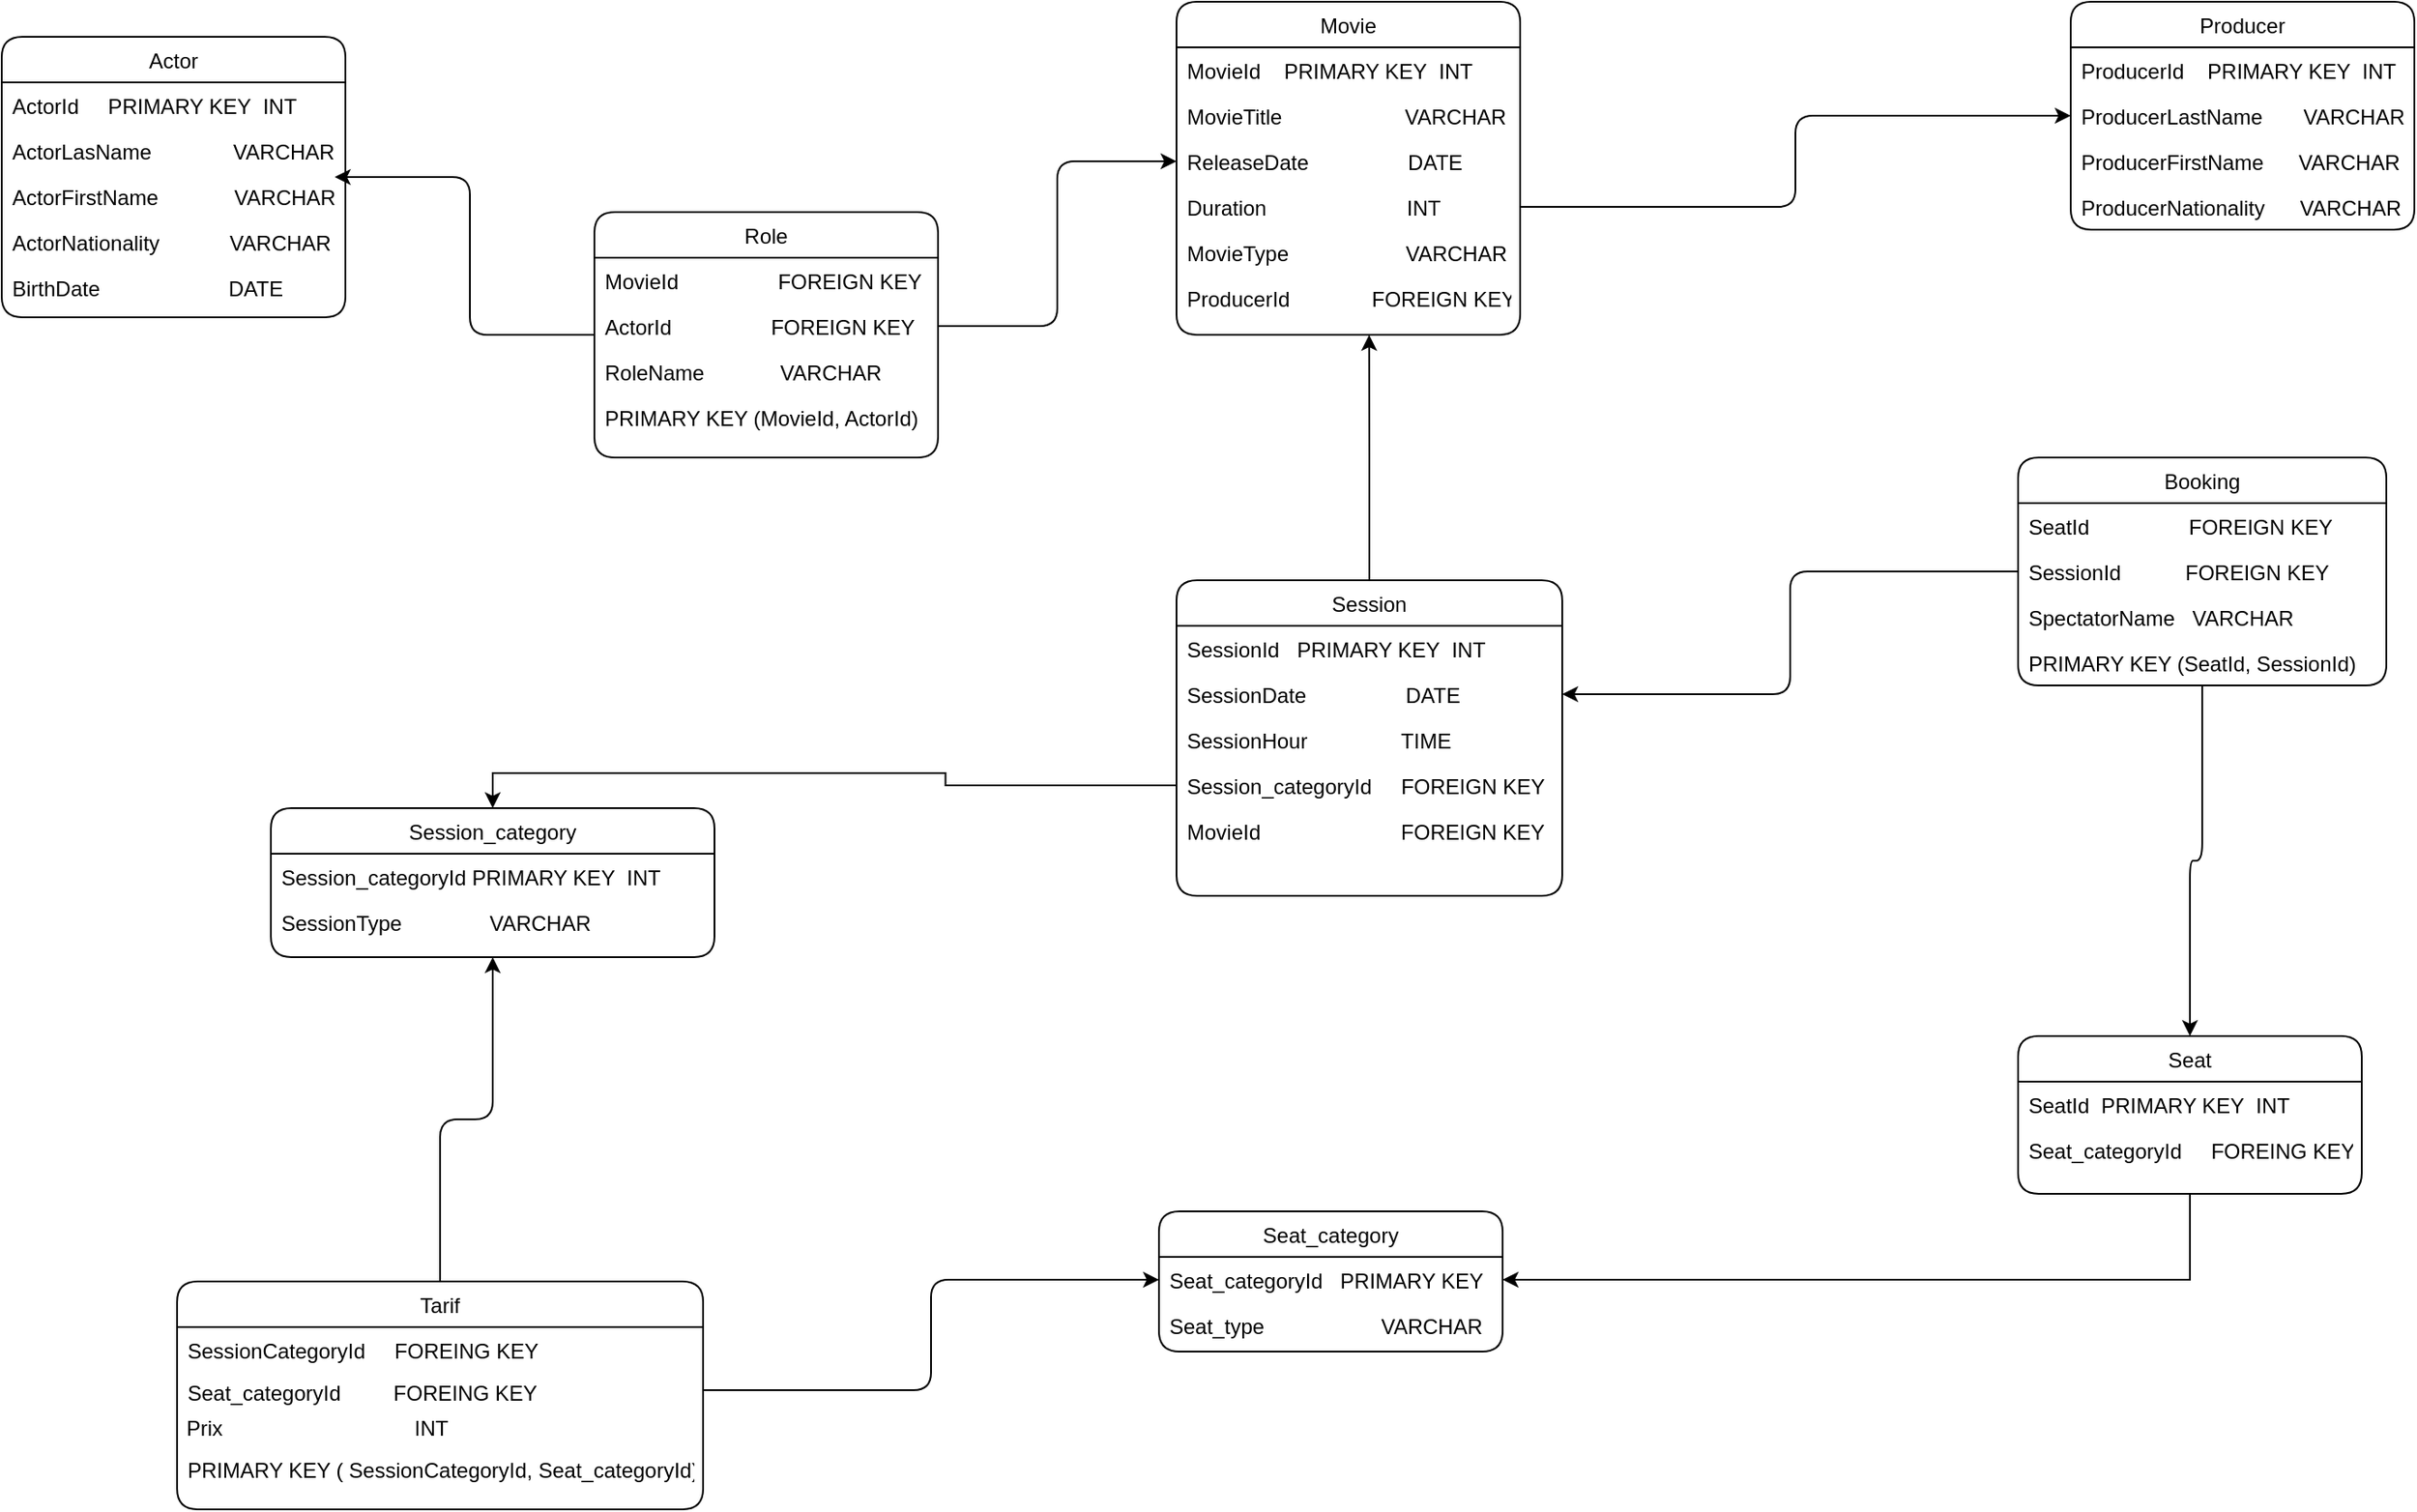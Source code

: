 <mxfile>
    <diagram id="lM6-VP-foTW7qIbtWhng" name="Page-1">
        <mxGraphModel dx="2662" dy="1193" grid="1" gridSize="10" guides="1" tooltips="1" connect="1" arrows="1" fold="1" page="1" pageScale="1" pageWidth="827" pageHeight="1169" math="0" shadow="0">
            <root>
                <mxCell id="0"/>
                <mxCell id="1" parent="0"/>
                <mxCell id="3" value="Movie" style="swimlane;fontStyle=0;align=center;verticalAlign=top;childLayout=stackLayout;horizontal=1;startSize=26;horizontalStack=0;resizeParent=1;resizeLast=0;collapsible=1;marginBottom=0;shadow=0;strokeWidth=1;rounded=1;" vertex="1" parent="1">
                    <mxGeometry x="550" y="40" width="196" height="190" as="geometry">
                        <mxRectangle x="330" y="30" width="160" height="26" as="alternateBounds"/>
                    </mxGeometry>
                </mxCell>
                <mxCell id="4" value="MovieId    PRIMARY KEY  INT&#10;" style="text;align=left;verticalAlign=top;spacingLeft=4;spacingRight=4;overflow=hidden;rotatable=0;points=[[0,0.5],[1,0.5]];portConstraint=eastwest;rounded=1;" vertex="1" parent="3">
                    <mxGeometry y="26" width="196" height="26" as="geometry"/>
                </mxCell>
                <mxCell id="5" value="MovieTitle                     VARCHAR" style="text;align=left;verticalAlign=top;spacingLeft=4;spacingRight=4;overflow=hidden;rotatable=0;points=[[0,0.5],[1,0.5]];portConstraint=eastwest;shadow=0;html=0;rounded=1;" vertex="1" parent="3">
                    <mxGeometry y="52" width="196" height="26" as="geometry"/>
                </mxCell>
                <mxCell id="6" value="ReleaseDate                 DATE" style="text;align=left;verticalAlign=top;spacingLeft=4;spacingRight=4;overflow=hidden;rotatable=0;points=[[0,0.5],[1,0.5]];portConstraint=eastwest;shadow=0;html=0;rounded=1;" vertex="1" parent="3">
                    <mxGeometry y="78" width="196" height="26" as="geometry"/>
                </mxCell>
                <mxCell id="7" value="Duration                        INT" style="text;align=left;verticalAlign=top;spacingLeft=4;spacingRight=4;overflow=hidden;rotatable=0;points=[[0,0.5],[1,0.5]];portConstraint=eastwest;shadow=0;html=0;rounded=1;" vertex="1" parent="3">
                    <mxGeometry y="104" width="196" height="26" as="geometry"/>
                </mxCell>
                <mxCell id="8" value="MovieType                    VARCHAR" style="text;align=left;verticalAlign=top;spacingLeft=4;spacingRight=4;overflow=hidden;rotatable=0;points=[[0,0.5],[1,0.5]];portConstraint=eastwest;shadow=0;html=0;rounded=1;" vertex="1" parent="3">
                    <mxGeometry y="130" width="196" height="26" as="geometry"/>
                </mxCell>
                <mxCell id="9" value="ProducerId              FOREIGN KEY" style="text;align=left;verticalAlign=top;spacingLeft=4;spacingRight=4;overflow=hidden;rotatable=0;points=[[0,0.5],[1,0.5]];portConstraint=eastwest;shadow=0;html=0;rounded=1;" vertex="1" parent="3">
                    <mxGeometry y="156" width="196" height="26" as="geometry"/>
                </mxCell>
                <mxCell id="10" value="Actor" style="swimlane;fontStyle=0;align=center;verticalAlign=top;childLayout=stackLayout;horizontal=1;startSize=26;horizontalStack=0;resizeParent=1;resizeLast=0;collapsible=1;marginBottom=0;shadow=0;strokeWidth=1;rounded=1;" vertex="1" parent="1">
                    <mxGeometry x="-120" y="60" width="196" height="160" as="geometry">
                        <mxRectangle x="330" y="30" width="160" height="26" as="alternateBounds"/>
                    </mxGeometry>
                </mxCell>
                <mxCell id="11" value="ActorId     PRIMARY KEY  INT&#10;" style="text;align=left;verticalAlign=top;spacingLeft=4;spacingRight=4;overflow=hidden;rotatable=0;points=[[0,0.5],[1,0.5]];portConstraint=eastwest;rounded=1;" vertex="1" parent="10">
                    <mxGeometry y="26" width="196" height="26" as="geometry"/>
                </mxCell>
                <mxCell id="12" value="ActorLasName              VARCHAR" style="text;align=left;verticalAlign=top;spacingLeft=4;spacingRight=4;overflow=hidden;rotatable=0;points=[[0,0.5],[1,0.5]];portConstraint=eastwest;shadow=0;html=0;rounded=1;" vertex="1" parent="10">
                    <mxGeometry y="52" width="196" height="26" as="geometry"/>
                </mxCell>
                <mxCell id="13" value="ActorFirstName             VARCHAR" style="text;align=left;verticalAlign=top;spacingLeft=4;spacingRight=4;overflow=hidden;rotatable=0;points=[[0,0.5],[1,0.5]];portConstraint=eastwest;shadow=0;html=0;rounded=1;" vertex="1" parent="10">
                    <mxGeometry y="78" width="196" height="26" as="geometry"/>
                </mxCell>
                <mxCell id="14" value="ActorNationality            VARCHAR" style="text;align=left;verticalAlign=top;spacingLeft=4;spacingRight=4;overflow=hidden;rotatable=0;points=[[0,0.5],[1,0.5]];portConstraint=eastwest;shadow=0;html=0;rounded=1;" vertex="1" parent="10">
                    <mxGeometry y="104" width="196" height="26" as="geometry"/>
                </mxCell>
                <mxCell id="15" value="BirthDate                      DATE" style="text;align=left;verticalAlign=top;spacingLeft=4;spacingRight=4;overflow=hidden;rotatable=0;points=[[0,0.5],[1,0.5]];portConstraint=eastwest;shadow=0;html=0;rounded=1;" vertex="1" parent="10">
                    <mxGeometry y="130" width="196" height="26" as="geometry"/>
                </mxCell>
                <mxCell id="16" value="Producer" style="swimlane;fontStyle=0;align=center;verticalAlign=top;childLayout=stackLayout;horizontal=1;startSize=26;horizontalStack=0;resizeParent=1;resizeLast=0;collapsible=1;marginBottom=0;shadow=0;strokeWidth=1;rounded=1;" vertex="1" parent="1">
                    <mxGeometry x="1060" y="40" width="196" height="130" as="geometry">
                        <mxRectangle x="330" y="30" width="160" height="26" as="alternateBounds"/>
                    </mxGeometry>
                </mxCell>
                <mxCell id="17" value="ProducerId    PRIMARY KEY  INT&#10;" style="text;align=left;verticalAlign=top;spacingLeft=4;spacingRight=4;overflow=hidden;rotatable=0;points=[[0,0.5],[1,0.5]];portConstraint=eastwest;rounded=1;" vertex="1" parent="16">
                    <mxGeometry y="26" width="196" height="26" as="geometry"/>
                </mxCell>
                <mxCell id="18" value="ProducerLastName       VARCHAR" style="text;align=left;verticalAlign=top;spacingLeft=4;spacingRight=4;overflow=hidden;rotatable=0;points=[[0,0.5],[1,0.5]];portConstraint=eastwest;shadow=0;html=0;rounded=1;" vertex="1" parent="16">
                    <mxGeometry y="52" width="196" height="26" as="geometry"/>
                </mxCell>
                <mxCell id="19" value="ProducerFirstName      VARCHAR" style="text;align=left;verticalAlign=top;spacingLeft=4;spacingRight=4;overflow=hidden;rotatable=0;points=[[0,0.5],[1,0.5]];portConstraint=eastwest;shadow=0;html=0;rounded=1;" vertex="1" parent="16">
                    <mxGeometry y="78" width="196" height="26" as="geometry"/>
                </mxCell>
                <mxCell id="20" value="ProducerNationality      VARCHAR" style="text;align=left;verticalAlign=top;spacingLeft=4;spacingRight=4;overflow=hidden;rotatable=0;points=[[0,0.5],[1,0.5]];portConstraint=eastwest;shadow=0;html=0;rounded=1;" vertex="1" parent="16">
                    <mxGeometry y="104" width="196" height="26" as="geometry"/>
                </mxCell>
                <mxCell id="21" style="edgeStyle=orthogonalEdgeStyle;rounded=0;orthogonalLoop=1;jettySize=auto;html=1;exitX=0.5;exitY=0;exitDx=0;exitDy=0;" edge="1" parent="1" source="22">
                    <mxGeometry relative="1" as="geometry">
                        <mxPoint x="659.857" y="230" as="targetPoint"/>
                    </mxGeometry>
                </mxCell>
                <mxCell id="22" value="Session" style="swimlane;fontStyle=0;align=center;verticalAlign=top;childLayout=stackLayout;horizontal=1;startSize=26;horizontalStack=0;resizeParent=1;resizeLast=0;collapsible=1;marginBottom=0;shadow=0;strokeWidth=1;rounded=1;" vertex="1" parent="1">
                    <mxGeometry x="550" y="370" width="220" height="180" as="geometry">
                        <mxRectangle x="330" y="30" width="160" height="26" as="alternateBounds"/>
                    </mxGeometry>
                </mxCell>
                <mxCell id="23" value="SessionId   PRIMARY KEY  INT&#10;" style="text;align=left;verticalAlign=top;spacingLeft=4;spacingRight=4;overflow=hidden;rotatable=0;points=[[0,0.5],[1,0.5]];portConstraint=eastwest;rounded=1;" vertex="1" parent="22">
                    <mxGeometry y="26" width="220" height="26" as="geometry"/>
                </mxCell>
                <mxCell id="24" value="SessionDate                 DATE" style="text;align=left;verticalAlign=top;spacingLeft=4;spacingRight=4;overflow=hidden;rotatable=0;points=[[0,0.5],[1,0.5]];portConstraint=eastwest;shadow=0;html=0;rounded=1;" vertex="1" parent="22">
                    <mxGeometry y="52" width="220" height="26" as="geometry"/>
                </mxCell>
                <mxCell id="25" value="SessionHour                TIME" style="text;align=left;verticalAlign=top;spacingLeft=4;spacingRight=4;overflow=hidden;rotatable=0;points=[[0,0.5],[1,0.5]];portConstraint=eastwest;shadow=0;html=0;rounded=1;" vertex="1" parent="22">
                    <mxGeometry y="78" width="220" height="26" as="geometry"/>
                </mxCell>
                <mxCell id="26" value="Session_categoryId     FOREIGN KEY" style="text;align=left;verticalAlign=top;spacingLeft=4;spacingRight=4;overflow=hidden;rotatable=0;points=[[0,0.5],[1,0.5]];portConstraint=eastwest;shadow=0;html=0;rounded=1;" vertex="1" parent="22">
                    <mxGeometry y="104" width="220" height="26" as="geometry"/>
                </mxCell>
                <mxCell id="27" value="MovieId                        FOREIGN KEY" style="text;align=left;verticalAlign=top;spacingLeft=4;spacingRight=4;overflow=hidden;rotatable=0;points=[[0,0.5],[1,0.5]];portConstraint=eastwest;shadow=0;html=0;rounded=1;" vertex="1" parent="22">
                    <mxGeometry y="130" width="220" height="26" as="geometry"/>
                </mxCell>
                <mxCell id="28" style="edgeStyle=orthogonalEdgeStyle;rounded=0;orthogonalLoop=1;jettySize=auto;html=1;exitX=0.5;exitY=1;exitDx=0;exitDy=0;entryX=1;entryY=0.5;entryDx=0;entryDy=0;" edge="1" parent="1" source="29" target="33">
                    <mxGeometry relative="1" as="geometry">
                        <Array as="points">
                            <mxPoint x="1128" y="769"/>
                        </Array>
                    </mxGeometry>
                </mxCell>
                <mxCell id="29" value="Seat" style="swimlane;fontStyle=0;align=center;verticalAlign=top;childLayout=stackLayout;horizontal=1;startSize=26;horizontalStack=0;resizeParent=1;resizeLast=0;collapsible=1;marginBottom=0;shadow=0;strokeWidth=1;rounded=1;" vertex="1" parent="1">
                    <mxGeometry x="1030" y="630" width="196" height="90" as="geometry">
                        <mxRectangle x="330" y="30" width="160" height="26" as="alternateBounds"/>
                    </mxGeometry>
                </mxCell>
                <mxCell id="30" value="SeatId  PRIMARY KEY  INT&#10;" style="text;align=left;verticalAlign=top;spacingLeft=4;spacingRight=4;overflow=hidden;rotatable=0;points=[[0,0.5],[1,0.5]];portConstraint=eastwest;rounded=1;" vertex="1" parent="29">
                    <mxGeometry y="26" width="196" height="26" as="geometry"/>
                </mxCell>
                <mxCell id="31" value="Seat_categoryId     FOREING KEY" style="text;align=left;verticalAlign=top;spacingLeft=4;spacingRight=4;overflow=hidden;rotatable=0;points=[[0,0.5],[1,0.5]];portConstraint=eastwest;rounded=1;" vertex="1" parent="29">
                    <mxGeometry y="52" width="196" height="26" as="geometry"/>
                </mxCell>
                <mxCell id="32" value="Seat_category" style="swimlane;fontStyle=0;align=center;verticalAlign=top;childLayout=stackLayout;horizontal=1;startSize=26;horizontalStack=0;resizeParent=1;resizeLast=0;collapsible=1;marginBottom=0;shadow=0;strokeWidth=1;rounded=1;" vertex="1" parent="1">
                    <mxGeometry x="540" y="730" width="196" height="80" as="geometry">
                        <mxRectangle x="330" y="30" width="160" height="26" as="alternateBounds"/>
                    </mxGeometry>
                </mxCell>
                <mxCell id="33" value="Seat_categoryId   PRIMARY KEY " style="text;align=left;verticalAlign=top;spacingLeft=4;spacingRight=4;overflow=hidden;rotatable=0;points=[[0,0.5],[1,0.5]];portConstraint=eastwest;shadow=0;html=0;rounded=1;" vertex="1" parent="32">
                    <mxGeometry y="26" width="196" height="26" as="geometry"/>
                </mxCell>
                <mxCell id="34" value="Seat_type                    VARCHAR" style="text;align=left;verticalAlign=top;spacingLeft=4;spacingRight=4;overflow=hidden;rotatable=0;points=[[0,0.5],[1,0.5]];portConstraint=eastwest;shadow=0;html=0;rounded=1;" vertex="1" parent="32">
                    <mxGeometry y="52" width="196" height="26" as="geometry"/>
                </mxCell>
                <mxCell id="35" value="Session_category" style="swimlane;fontStyle=0;align=center;verticalAlign=top;childLayout=stackLayout;horizontal=1;startSize=26;horizontalStack=0;resizeParent=1;resizeLast=0;collapsible=1;marginBottom=0;shadow=0;strokeWidth=1;rounded=1;" vertex="1" parent="1">
                    <mxGeometry x="33.5" y="500" width="253" height="85" as="geometry">
                        <mxRectangle x="330" y="30" width="160" height="26" as="alternateBounds"/>
                    </mxGeometry>
                </mxCell>
                <mxCell id="36" value="Session_categoryId PRIMARY KEY  INT&#10;" style="text;align=left;verticalAlign=top;spacingLeft=4;spacingRight=4;overflow=hidden;rotatable=0;points=[[0,0.5],[1,0.5]];portConstraint=eastwest;rounded=1;" vertex="1" parent="35">
                    <mxGeometry y="26" width="253" height="26" as="geometry"/>
                </mxCell>
                <mxCell id="37" value="SessionType               VARCHAR" style="text;align=left;verticalAlign=top;spacingLeft=4;spacingRight=4;overflow=hidden;rotatable=0;points=[[0,0.5],[1,0.5]];portConstraint=eastwest;shadow=0;html=0;rounded=1;" vertex="1" parent="35">
                    <mxGeometry y="52" width="253" height="26" as="geometry"/>
                </mxCell>
                <mxCell id="38" style="edgeStyle=orthogonalEdgeStyle;orthogonalLoop=1;jettySize=auto;html=1;exitX=0.5;exitY=0;exitDx=0;exitDy=0;entryX=0.5;entryY=1;entryDx=0;entryDy=0;" edge="1" parent="1" source="39" target="35">
                    <mxGeometry relative="1" as="geometry"/>
                </mxCell>
                <mxCell id="39" value="Tarif" style="swimlane;fontStyle=0;align=center;verticalAlign=top;childLayout=stackLayout;horizontal=1;startSize=26;horizontalStack=0;resizeParent=1;resizeLast=0;collapsible=1;marginBottom=0;shadow=0;strokeWidth=1;rounded=1;" vertex="1" parent="1">
                    <mxGeometry x="-20" y="770" width="300" height="130" as="geometry">
                        <mxRectangle x="330" y="30" width="160" height="26" as="alternateBounds"/>
                    </mxGeometry>
                </mxCell>
                <mxCell id="40" value="SessionCategoryId     FOREING KEY &#10;" style="text;align=left;verticalAlign=top;spacingLeft=4;spacingRight=4;overflow=hidden;rotatable=0;points=[[0,0.5],[1,0.5]];portConstraint=eastwest;shadow=0;html=0;rounded=1;" vertex="1" parent="39">
                    <mxGeometry y="26" width="300" height="24" as="geometry"/>
                </mxCell>
                <mxCell id="41" value="Seat_categoryId         FOREING KEY " style="text;align=left;verticalAlign=top;spacingLeft=4;spacingRight=4;overflow=hidden;rotatable=0;points=[[0,0.5],[1,0.5]];portConstraint=eastwest;shadow=0;html=0;rounded=1;" vertex="1" parent="39">
                    <mxGeometry y="50" width="300" height="24" as="geometry"/>
                </mxCell>
                <mxCell id="42" value="&amp;nbsp;Prix&amp;nbsp;&lt;span style=&quot;white-space: pre&quot;&gt;&#9;&lt;/span&gt;&lt;span style=&quot;white-space: pre&quot;&gt;&#9;&lt;/span&gt;&amp;nbsp; &amp;nbsp; &amp;nbsp; &amp;nbsp;&amp;nbsp;&lt;span style=&quot;white-space: pre&quot;&gt;&#9;I&lt;/span&gt;NT" style="text;html=1;align=left;verticalAlign=middle;resizable=0;points=[];autosize=1;strokeColor=none;fillColor=none;rounded=1;" vertex="1" parent="39">
                    <mxGeometry y="74" width="300" height="20" as="geometry"/>
                </mxCell>
                <mxCell id="43" value="PRIMARY KEY ( SessionCategoryId, Seat_categoryId)&#10; " style="text;align=left;verticalAlign=top;spacingLeft=4;spacingRight=4;overflow=hidden;rotatable=0;points=[[0,0.5],[1,0.5]];portConstraint=eastwest;shadow=0;html=0;rounded=1;" vertex="1" parent="39">
                    <mxGeometry y="94" width="300" height="24" as="geometry"/>
                </mxCell>
                <mxCell id="44" style="edgeStyle=orthogonalEdgeStyle;orthogonalLoop=1;jettySize=auto;html=1;exitX=1;exitY=0.5;exitDx=0;exitDy=0;entryX=0;entryY=0.5;entryDx=0;entryDy=0;" edge="1" parent="1" source="41" target="33">
                    <mxGeometry relative="1" as="geometry"/>
                </mxCell>
                <mxCell id="45" style="edgeStyle=orthogonalEdgeStyle;rounded=1;orthogonalLoop=1;jettySize=auto;html=1;exitX=0.5;exitY=1;exitDx=0;exitDy=0;entryX=0.5;entryY=0;entryDx=0;entryDy=0;" edge="1" parent="1" source="46" target="29">
                    <mxGeometry relative="1" as="geometry"/>
                </mxCell>
                <mxCell id="46" value="Booking" style="swimlane;fontStyle=0;align=center;verticalAlign=top;childLayout=stackLayout;horizontal=1;startSize=26;horizontalStack=0;resizeParent=1;resizeLast=0;collapsible=1;marginBottom=0;shadow=0;strokeWidth=1;rounded=1;" vertex="1" parent="1">
                    <mxGeometry x="1030" y="300" width="210" height="130" as="geometry">
                        <mxRectangle x="330" y="30" width="160" height="26" as="alternateBounds"/>
                    </mxGeometry>
                </mxCell>
                <mxCell id="47" value="SeatId                 FOREIGN KEY" style="text;align=left;verticalAlign=top;spacingLeft=4;spacingRight=4;overflow=hidden;rotatable=0;points=[[0,0.5],[1,0.5]];portConstraint=eastwest;shadow=0;html=0;rounded=1;" vertex="1" parent="46">
                    <mxGeometry y="26" width="210" height="26" as="geometry"/>
                </mxCell>
                <mxCell id="48" value="SessionId           FOREIGN KEY" style="text;align=left;verticalAlign=top;spacingLeft=4;spacingRight=4;overflow=hidden;rotatable=0;points=[[0,0.5],[1,0.5]];portConstraint=eastwest;shadow=0;html=0;rounded=1;" vertex="1" parent="46">
                    <mxGeometry y="52" width="210" height="26" as="geometry"/>
                </mxCell>
                <mxCell id="49" value="SpectatorName   VARCHAR" style="text;align=left;verticalAlign=top;spacingLeft=4;spacingRight=4;overflow=hidden;rotatable=0;points=[[0,0.5],[1,0.5]];portConstraint=eastwest;shadow=0;html=0;rounded=1;" vertex="1" parent="46">
                    <mxGeometry y="78" width="210" height="26" as="geometry"/>
                </mxCell>
                <mxCell id="50" value="PRIMARY KEY (SeatId, SessionId)" style="text;align=left;verticalAlign=top;spacingLeft=4;spacingRight=4;overflow=hidden;rotatable=0;points=[[0,0.5],[1,0.5]];portConstraint=eastwest;shadow=0;html=0;rounded=1;" vertex="1" parent="46">
                    <mxGeometry y="104" width="210" height="26" as="geometry"/>
                </mxCell>
                <mxCell id="51" style="edgeStyle=orthogonalEdgeStyle;rounded=1;orthogonalLoop=1;jettySize=auto;html=1;exitX=0;exitY=0.5;exitDx=0;exitDy=0;entryX=1;entryY=0.5;entryDx=0;entryDy=0;" edge="1" parent="1" source="48" target="24">
                    <mxGeometry relative="1" as="geometry"/>
                </mxCell>
                <mxCell id="52" style="edgeStyle=orthogonalEdgeStyle;rounded=1;orthogonalLoop=1;jettySize=auto;html=1;exitX=1;exitY=0.5;exitDx=0;exitDy=0;entryX=0;entryY=0.5;entryDx=0;entryDy=0;" edge="1" parent="1" source="7" target="18">
                    <mxGeometry relative="1" as="geometry"/>
                </mxCell>
                <mxCell id="53" style="edgeStyle=orthogonalEdgeStyle;rounded=1;orthogonalLoop=1;jettySize=auto;html=1;entryX=0.969;entryY=0.077;entryDx=0;entryDy=0;entryPerimeter=0;" edge="1" parent="1" source="54" target="13">
                    <mxGeometry relative="1" as="geometry"/>
                </mxCell>
                <mxCell id="54" value="Role" style="swimlane;fontStyle=0;align=center;verticalAlign=top;childLayout=stackLayout;horizontal=1;startSize=26;horizontalStack=0;resizeParent=1;resizeLast=0;collapsible=1;marginBottom=0;shadow=0;strokeWidth=1;rounded=1;" vertex="1" parent="1">
                    <mxGeometry x="218" y="160" width="196" height="140" as="geometry">
                        <mxRectangle x="330" y="30" width="160" height="26" as="alternateBounds"/>
                    </mxGeometry>
                </mxCell>
                <mxCell id="55" value="MovieId                 FOREIGN KEY " style="text;align=left;verticalAlign=top;spacingLeft=4;spacingRight=4;overflow=hidden;rotatable=0;points=[[0,0.5],[1,0.5]];portConstraint=eastwest;shadow=0;html=0;rounded=1;" vertex="1" parent="54">
                    <mxGeometry y="26" width="196" height="26" as="geometry"/>
                </mxCell>
                <mxCell id="56" value="ActorId                 FOREIGN KEY " style="text;align=left;verticalAlign=top;spacingLeft=4;spacingRight=4;overflow=hidden;rotatable=0;points=[[0,0.5],[1,0.5]];portConstraint=eastwest;shadow=0;html=0;rounded=1;" vertex="1" parent="54">
                    <mxGeometry y="52" width="196" height="26" as="geometry"/>
                </mxCell>
                <mxCell id="57" value="RoleName             VARCHAR" style="text;align=left;verticalAlign=top;spacingLeft=4;spacingRight=4;overflow=hidden;rotatable=0;points=[[0,0.5],[1,0.5]];portConstraint=eastwest;shadow=0;html=0;rounded=1;" vertex="1" parent="54">
                    <mxGeometry y="78" width="196" height="26" as="geometry"/>
                </mxCell>
                <mxCell id="58" value="PRIMARY KEY (MovieId, ActorId)" style="text;align=left;verticalAlign=top;spacingLeft=4;spacingRight=4;overflow=hidden;rotatable=0;points=[[0,0.5],[1,0.5]];portConstraint=eastwest;shadow=0;html=0;rounded=1;" vertex="1" parent="54">
                    <mxGeometry y="104" width="196" height="26" as="geometry"/>
                </mxCell>
                <mxCell id="59" style="edgeStyle=orthogonalEdgeStyle;rounded=1;orthogonalLoop=1;jettySize=auto;html=1;exitX=1;exitY=0.5;exitDx=0;exitDy=0;entryX=0;entryY=0.5;entryDx=0;entryDy=0;" edge="1" parent="1" source="56" target="6">
                    <mxGeometry relative="1" as="geometry"/>
                </mxCell>
                <mxCell id="60" style="edgeStyle=orthogonalEdgeStyle;rounded=0;orthogonalLoop=1;jettySize=auto;html=1;exitX=0;exitY=0.5;exitDx=0;exitDy=0;entryX=0.5;entryY=0;entryDx=0;entryDy=0;" edge="1" parent="1" source="26" target="35">
                    <mxGeometry relative="1" as="geometry"/>
                </mxCell>
            </root>
        </mxGraphModel>
    </diagram>
</mxfile>